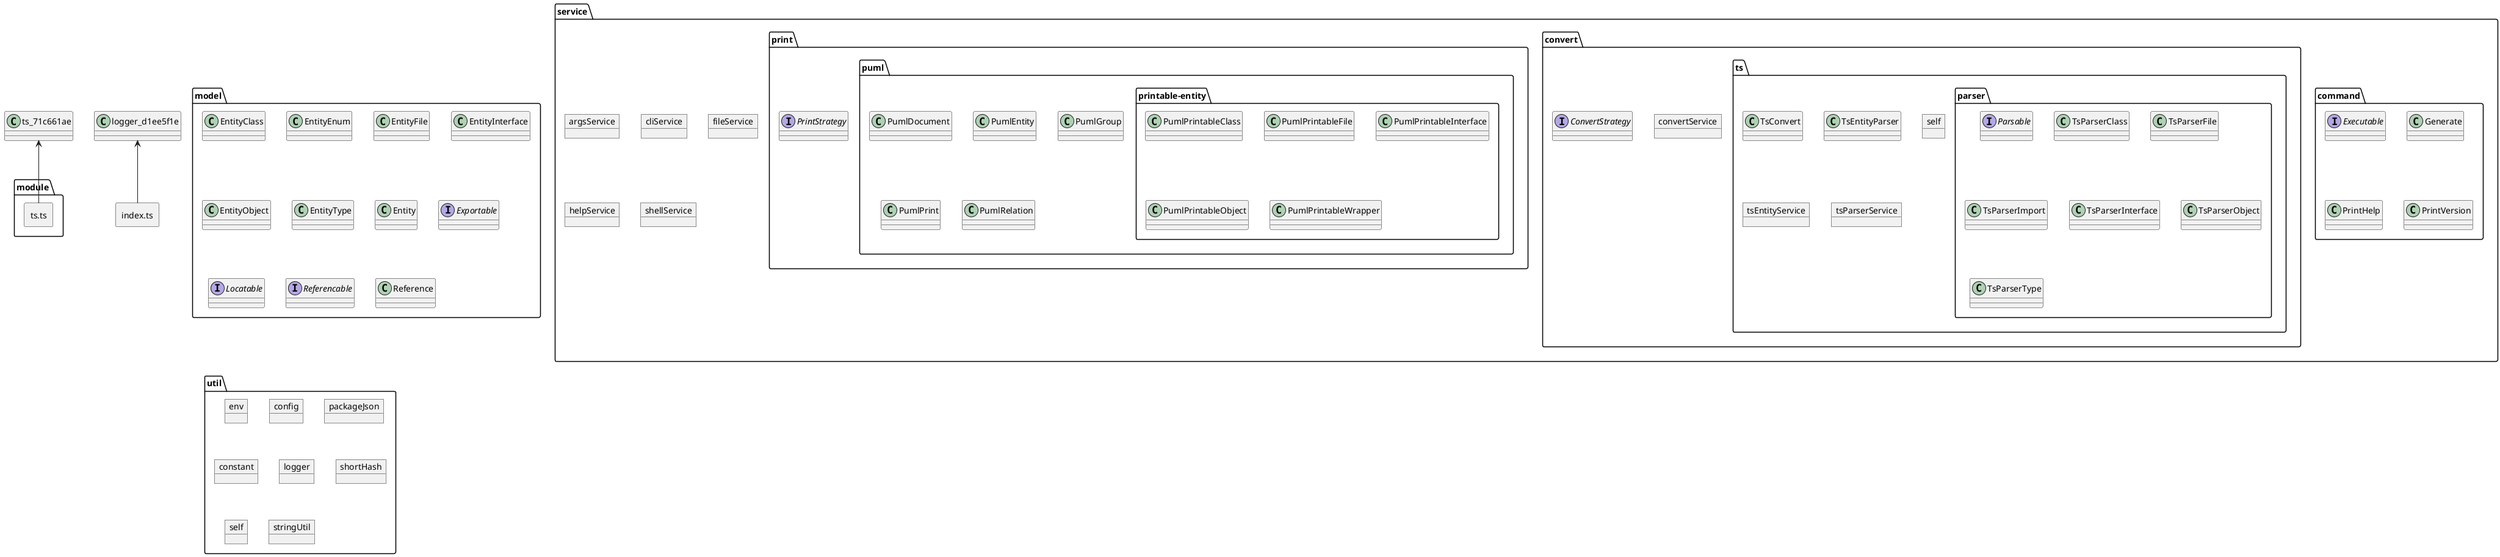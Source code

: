 @startuml
    rectangle "index.ts" as index_ts_6269cc92 {
    }
    folder "app" as app_a8039b31 {
      class "CliApp" as cli_app_6c2f2528 {
      }
      object "app" as app_e4dabcfc {
      }
      folder "init" as init_61709104 {
        class "ExecArgsAsCommand" as exec_args_as_command_f1e47953 {
        }
        
      }
    }
    folder "dal" as dal_407cd159 {
      object "shellDal" as shell_dal_fd4c3230 {
      }
      
    }
    folder "enum" as enum_6eb1a43 {
      rectangle "puml-group-type.ts" as puml_group_type_ts_bf4cc633 {
      }
      rectangle "reference-type.ts" as reference_type_ts_8da7d56e {
      }
      
    }
    folder "model" as model_f99a517f {
      class "EntityClass" as entity_class_a46bc114 {
      }
      class "EntityEnum" as entity_enum_7a751249 {
      }
      class "EntityFile" as entity_file_b7c4115c {
      }
      class "EntityInterface" as entity_interface_fbd810df {
      }
      class "EntityObject" as entity_object_726f13cf {
      }
      class "EntityType" as entity_type_95fb9502 {
      }
      class "Entity" as entity_91a0e537 {
      }
      interface "Exportable" as exportable_86d3462 {
      }
      interface "Locatable" as locatable_ca77b0f3 {
      }
      interface "Referencable" as referencable_536a5808 {
      }
      class "Reference" as reference_484c2c07 {
      }
      
    }
    folder "module" as module_66df848a {
      rectangle "ts.ts" as ts_ts_e991f5e {
      }
      
    }
    folder "service" as service_c15a056d {
      object "argsService" as args_service_9de50b29 {
      }
      object "cliService" as cli_service_78084628 {
      }
      object "fileService" as file_service_31964988 {
      }
      object "helpService" as help_service_eb5e7b3f {
      }
      object "shellService" as shell_service_f120d930 {
      }
      folder "command" as command_e61b1f05 {
        interface "Executable" as executable_52d7d0c6 {
        }
        class "Generate" as generate_2344c2dd {
        }
        class "PrintHelp" as print_help_8cbc7a1b {
        }
        class "PrintVersion" as print_version_14ba8d30 {
        }
        
      }
      folder "convert" as convert_d463a275 {
        object "convertService" as convert_service_3ce98fc1 {
        }
        interface "ConvertStrategy" as convert_strategy_f6692c87 {
        }
        folder "ts" as ts_3f50c77d {
          class "TsConvert" as ts_convert_cbb8a473 {
          }
          class "TsEntityParser" as ts_entity_parser_7c9a08b5 {
          }
          object "self" as self_d27817cf {
          }
          object "tsEntityService" as ts_entity_service_d27817cf {
          }
          object "tsParserService" as ts_parser_service_f934a93 {
          }
          folder "parser" as parser_ab04d355 {
            interface "Parsable" as parsable_fa92107c {
            }
            class "TsParserClass" as ts_parser_class_5262a4e8 {
            }
            class "TsParserFile" as ts_parser_file_d83fca0 {
            }
            class "TsParserImport" as ts_parser_import_303bb93b {
            }
            class "TsParserInterface" as ts_parser_interface_93e54043 {
            }
            class "TsParserObject" as ts_parser_object_d264a153 {
            }
            class "TsParserType" as ts_parser_type_9c7333be {
            }
            
          }
        }
      }
      folder "print" as print_cc10bc53 {
        interface "PrintStrategy" as print_strategy_5ec3c47 {
        }
        folder "puml" as puml_17686618 {
          class "PumlDocument" as puml_document_bb3b71cd {
          }
          class "PumlEntity" as puml_entity_c1aa58b9 {
          }
          class "PumlGroup" as puml_group_7884f7fd {
          }
          class "PumlPrint" as puml_print_3457d353 {
          }
          class "PumlRelation" as puml_relation_58f69104 {
          }
          folder "printable-entity" as printable_entity_10c203fa {
            class "PumlPrintableClass" as puml_printable_class_68644af8 {
            }
            class "PumlPrintableFile" as puml_printable_file_7ebc32b0 {
            }
            class "PumlPrintableInterface" as puml_printable_interface_583c8a73 {
            }
            class "PumlPrintableObject" as puml_printable_object_2f522563 {
            }
            class "PumlPrintableWrapper" as puml_printable_wrapper_4574fc85 {
            }
            
          }
        }
      }
    }
    folder "use-case" as use_case_fabd4e2a {
      object "cliInitUseCase" as cli_init_use_case_e074087f {
      }
      object "visionUseCase" as vision_use_case_e3840bea {
      }
      
    }
    folder "util" as util_24c07134 {
      object "env" as env_36b4f26d {
      }
      object "config" as config_36b4f26d {
      }
      object "packageJson" as package_json_e60a4099 {
      }
      object "constant" as constant_e60a4099 {
      }
      object "logger" as logger_15d2abb3 {
      }
      object "shortHash" as short_hash_6730c0db {
      }
      object "self" as self_6730c0db {
      }
      object "stringUtil" as string_util_6730c0db {
      }
      
    }
  
  
  
  
  
  
  index_ts_6269cc92 -up-> logger_d1ee5f1e
  
  
  
  
  
  
  
  
  
  
  
  ts_ts_e991f5e -up-> ts_71c661ae
  
  
  
  
  
  
  
  
  
  
  
  
  
  
  
  
  
  
  
  
  
  
  
  
  
  
  
  
  
  
  
  
  
  
  
  
  
  
  
  
  
  
  
  
@enduml